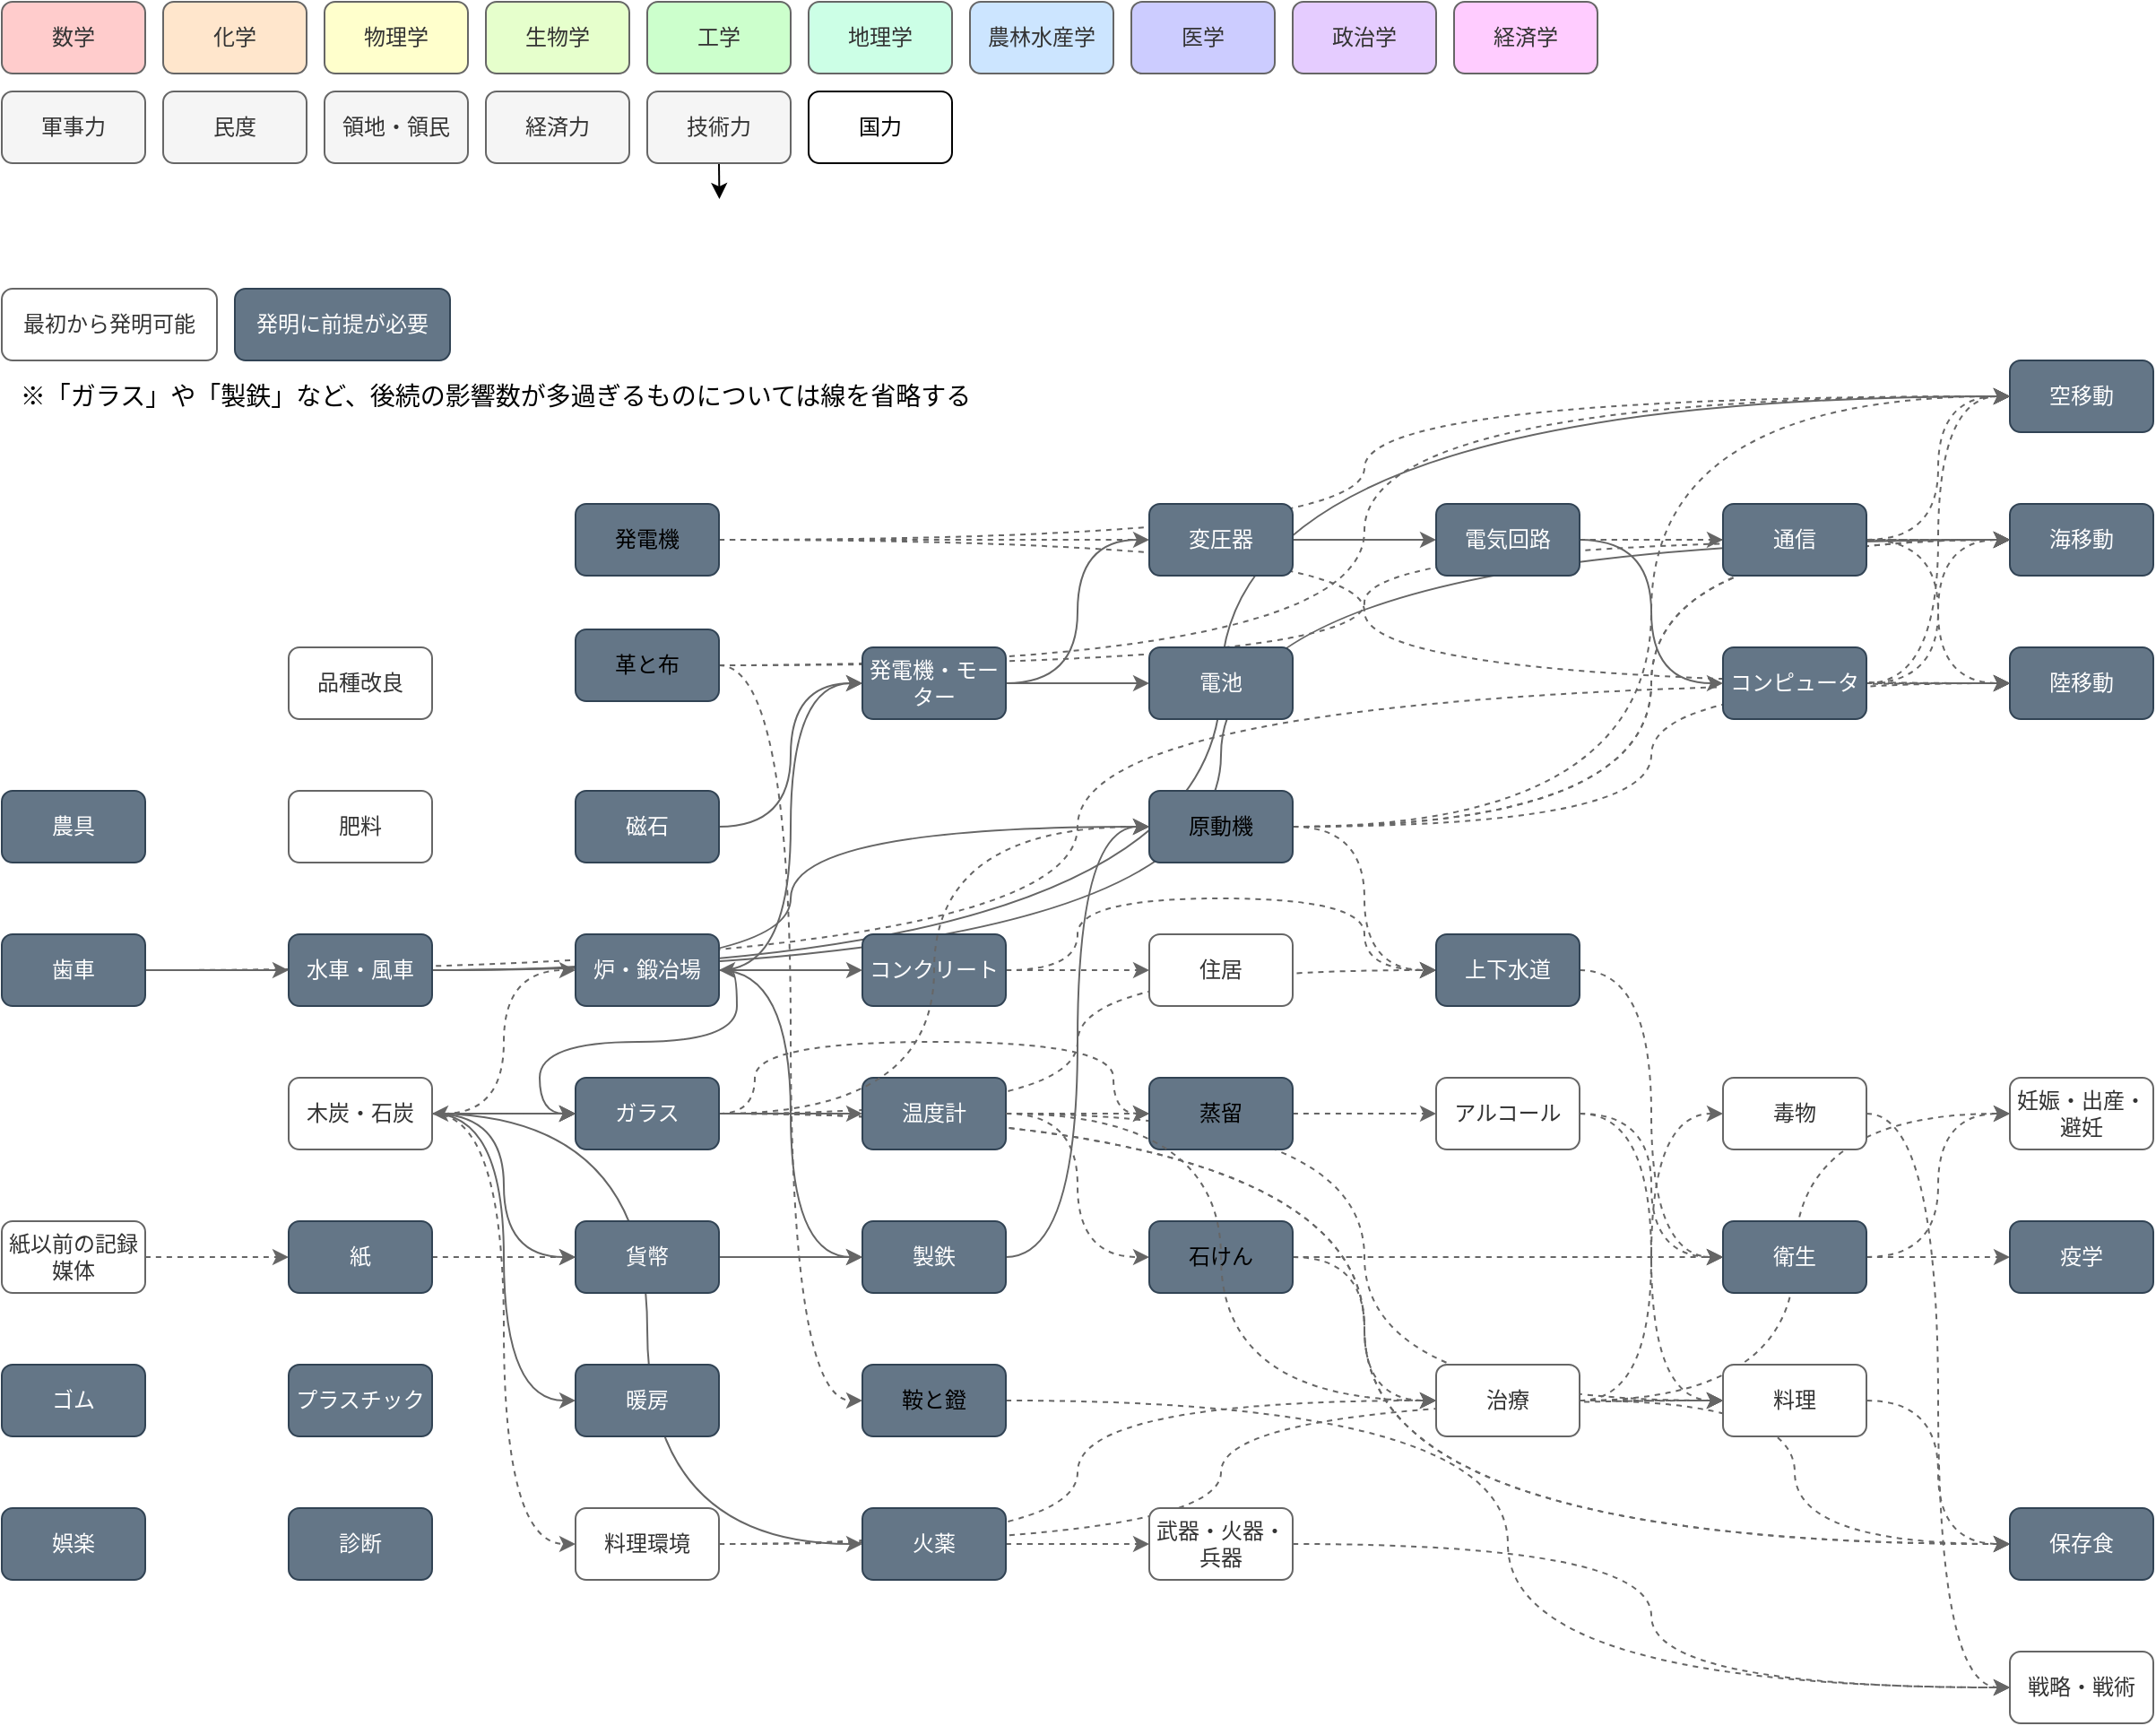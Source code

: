 <mxfile version="13.6.5">
    <diagram id="Hml3C1bSp_uLjsfV2yY4" name="発明フロー図">
        <mxGraphModel dx="1768" dy="1191" grid="1" gridSize="10" guides="1" tooltips="1" connect="1" arrows="1" fold="1" page="0" pageScale="1" pageWidth="827" pageHeight="1169" background="#ffffff" math="0" shadow="0">
            <root>
                <mxCell id="HTTCc7BETmfh2jHcDv9F-0"/>
                <mxCell id="HTTCc7BETmfh2jHcDv9F-1" parent="HTTCc7BETmfh2jHcDv9F-0"/>
                <mxCell id="nROYmovbe9bJ1VE86xbU-2" style="edgeStyle=orthogonalEdgeStyle;curved=1;orthogonalLoop=1;jettySize=auto;html=1;entryX=0;entryY=0.5;entryDx=0;entryDy=0;dashed=1;strokeColor=#666666;" parent="HTTCc7BETmfh2jHcDv9F-1" source="orQiS28H_-HDRUKgwxow-0" target="nROYmovbe9bJ1VE86xbU-0" edge="1">
                    <mxGeometry relative="1" as="geometry"/>
                </mxCell>
                <mxCell id="15vgdKJO_0gSsuf9lGo--10" style="edgeStyle=orthogonalEdgeStyle;curved=1;orthogonalLoop=1;jettySize=auto;html=1;entryX=0;entryY=0.5;entryDx=0;entryDy=0;dashed=1;strokeColor=#666666;" parent="HTTCc7BETmfh2jHcDv9F-1" source="IHxV3SC73tPRu1RLsCbI-1" target="-kC5ediKRFF-yKJu43k6-0" edge="1">
                    <mxGeometry relative="1" as="geometry"/>
                </mxCell>
                <mxCell id="jsnWgvFJp7m_y5k1BQA0-3" style="edgeStyle=orthogonalEdgeStyle;curved=1;orthogonalLoop=1;jettySize=auto;html=1;entryX=0;entryY=0.5;entryDx=0;entryDy=0;dashed=1;strokeColor=#666666;" parent="HTTCc7BETmfh2jHcDv9F-1" source="Sn5-mBdgM8zfP3UNiHoN-0" target="Dbr0C-WJxfYOp78xR_JG-0" edge="1">
                    <mxGeometry relative="1" as="geometry"/>
                </mxCell>
                <mxCell id="XReN1oJN_4p1rs_f8T-Q-1" style="edgeStyle=orthogonalEdgeStyle;curved=1;orthogonalLoop=1;jettySize=auto;html=1;entryX=0;entryY=0.5;entryDx=0;entryDy=0;dashed=1;strokeColor=#666666;" parent="HTTCc7BETmfh2jHcDv9F-1" source="orQiS28H_-HDRUKgwxow-0" target="-kC5ediKRFF-yKJu43k6-0" edge="1">
                    <mxGeometry relative="1" as="geometry"/>
                </mxCell>
                <mxCell id="dR6pimykpSB_m4Jos8N7-8" style="edgeStyle=orthogonalEdgeStyle;curved=1;orthogonalLoop=1;jettySize=auto;html=1;entryX=0;entryY=0.5;entryDx=0;entryDy=0;dashed=1;strokeColor=#666666;" parent="HTTCc7BETmfh2jHcDv9F-1" source="dR6pimykpSB_m4Jos8N7-3" target="dR6pimykpSB_m4Jos8N7-0" edge="1">
                    <mxGeometry relative="1" as="geometry"/>
                </mxCell>
                <mxCell id="l7sgxVDM9o03ufIY0ZK5-0" style="edgeStyle=orthogonalEdgeStyle;curved=1;orthogonalLoop=1;jettySize=auto;html=1;entryX=0;entryY=0.5;entryDx=0;entryDy=0;dashed=1;strokeColor=#666666;" parent="HTTCc7BETmfh2jHcDv9F-1" source="5Iz_TNSjgTqwmQJaPwpB-0" target="bYkYj78u_uzgEQN_Zffz-0" edge="1">
                    <mxGeometry relative="1" as="geometry"/>
                </mxCell>
                <mxCell id="bYkYj78u_uzgEQN_Zffz-7" style="edgeStyle=orthogonalEdgeStyle;curved=1;orthogonalLoop=1;jettySize=auto;html=1;entryX=0;entryY=0.5;entryDx=0;entryDy=0;strokeColor=#666666;" parent="HTTCc7BETmfh2jHcDv9F-1" source="hAJBgUKt6QxF4TPebzFo-0" target="bYkYj78u_uzgEQN_Zffz-0" edge="1">
                    <mxGeometry relative="1" as="geometry"/>
                </mxCell>
                <mxCell id="bYkYj78u_uzgEQN_Zffz-6" style="edgeStyle=orthogonalEdgeStyle;curved=1;orthogonalLoop=1;jettySize=auto;html=1;entryX=0;entryY=0.5;entryDx=0;entryDy=0;strokeColor=#666666;" parent="HTTCc7BETmfh2jHcDv9F-1" source="hAJBgUKt6QxF4TPebzFo-0" target="bYkYj78u_uzgEQN_Zffz-1" edge="1">
                    <mxGeometry relative="1" as="geometry"/>
                </mxCell>
                <mxCell id="fruoxsKuYXPDBdhxqdVz-2" style="edgeStyle=orthogonalEdgeStyle;curved=1;orthogonalLoop=1;jettySize=auto;html=1;entryX=0;entryY=0.5;entryDx=0;entryDy=0;dashed=1;strokeColor=#666666;" parent="HTTCc7BETmfh2jHcDv9F-1" source="b9YuUcyHK26dxfavCTkQ-0" target="fruoxsKuYXPDBdhxqdVz-0" edge="1">
                    <mxGeometry relative="1" as="geometry"/>
                </mxCell>
                <mxCell id="llVmmh854Esks2OwhXFj-2" style="edgeStyle=orthogonalEdgeStyle;curved=1;orthogonalLoop=1;jettySize=auto;html=1;entryX=0;entryY=0.5;entryDx=0;entryDy=0;strokeColor=#666666;" parent="HTTCc7BETmfh2jHcDv9F-1" source="hAJBgUKt6QxF4TPebzFo-0" target="5Iz_TNSjgTqwmQJaPwpB-0" edge="1">
                    <mxGeometry relative="1" as="geometry"/>
                </mxCell>
                <mxCell id="xolmBpU9KjeL2AKnAgfE-1" style="edgeStyle=orthogonalEdgeStyle;orthogonalLoop=1;jettySize=auto;html=1;entryX=0;entryY=0.5;entryDx=0;entryDy=0;strokeColor=#666666;fontColor=#242424;fillColor=#f5f5f5;curved=1;" parent="HTTCc7BETmfh2jHcDv9F-1" source="RAYl8kHecePw0RQnXyey-0" target="xolmBpU9KjeL2AKnAgfE-0" edge="1">
                    <mxGeometry relative="1" as="geometry"/>
                </mxCell>
                <mxCell id="Ap4JBLBqUgPetMG2dPM3-0" style="edgeStyle=orthogonalEdgeStyle;orthogonalLoop=1;jettySize=auto;html=1;entryX=0;entryY=0.5;entryDx=0;entryDy=0;strokeColor=#666666;fontColor=#242424;dashed=1;fillColor=#f5f5f5;curved=1;" parent="HTTCc7BETmfh2jHcDv9F-1" source="Sn5-mBdgM8zfP3UNiHoN-0" target="rmJzFQS66W-gUBMwuP_R-0" edge="1">
                    <mxGeometry relative="1" as="geometry"/>
                </mxCell>
                <mxCell id="j3p5eU2ef71zMQ0-AlCQ-0" style="edgeStyle=orthogonalEdgeStyle;orthogonalLoop=1;jettySize=auto;html=1;entryX=0;entryY=0.5;entryDx=0;entryDy=0;strokeColor=#666666;fontColor=#242424;fillColor=#f5f5f5;curved=1;exitX=1;exitY=0.5;exitDx=0;exitDy=0;" parent="HTTCc7BETmfh2jHcDv9F-1" source="lw9KRS8-v7y3yGMd158O-0" target="aUE0gkNqFB7O7c7i3Uo4-0" edge="1">
                    <mxGeometry relative="1" as="geometry"/>
                </mxCell>
                <mxCell id="XJsbUPrAj7jSnz_J5Ij9-0" style="edgeStyle=orthogonalEdgeStyle;orthogonalLoop=1;jettySize=auto;html=1;entryX=0;entryY=0.5;entryDx=0;entryDy=0;dashed=1;strokeColor=#666666;fontColor=#242424;fillColor=#f5f5f5;curved=1;" parent="HTTCc7BETmfh2jHcDv9F-1" source="Sn5-mBdgM8zfP3UNiHoN-0" target="rmJzFQS66W-gUBMwuP_R-0" edge="1">
                    <mxGeometry relative="1" as="geometry"/>
                </mxCell>
                <mxCell id="VSHb0vkexKgeXN2EWjZw-0" style="edgeStyle=orthogonalEdgeStyle;orthogonalLoop=1;jettySize=auto;html=1;entryX=0;entryY=0.5;entryDx=0;entryDy=0;dashed=1;strokeColor=#666666;fontColor=#242424;fillColor=#f5f5f5;curved=1;" parent="HTTCc7BETmfh2jHcDv9F-1" source="XwRDVTlCvedR3Zm1vumC-0" target="879Xo7zjeXGpvIYnT46Y-1" edge="1">
                    <mxGeometry relative="1" as="geometry"/>
                </mxCell>
                <mxCell id="wsDSR9SNvBHnoTCr_pwT-1" style="edgeStyle=orthogonalEdgeStyle;orthogonalLoop=1;jettySize=auto;html=1;entryX=0;entryY=0.5;entryDx=0;entryDy=0;dashed=1;strokeColor=#666666;fontColor=#242424;fillColor=#f5f5f5;curved=1;" parent="HTTCc7BETmfh2jHcDv9F-1" source="XwRDVTlCvedR3Zm1vumC-0" target="wsDSR9SNvBHnoTCr_pwT-0" edge="1">
                    <mxGeometry relative="1" as="geometry"/>
                </mxCell>
                <mxCell id="-kC5ediKRFF-yKJu43k6-1" style="edgeStyle=orthogonalEdgeStyle;orthogonalLoop=1;jettySize=auto;html=1;entryX=0;entryY=0.5;entryDx=0;entryDy=0;dashed=1;strokeColor=#666666;fontColor=#242424;fillColor=#f5f5f5;curved=1;" parent="HTTCc7BETmfh2jHcDv9F-1" source="XwRDVTlCvedR3Zm1vumC-0" target="-kC5ediKRFF-yKJu43k6-0" edge="1">
                    <mxGeometry relative="1" as="geometry"/>
                </mxCell>
                <mxCell id="rmJzFQS66W-gUBMwuP_R-2" style="edgeStyle=orthogonalEdgeStyle;orthogonalLoop=1;jettySize=auto;html=1;entryX=0;entryY=0.5;entryDx=0;entryDy=0;dashed=1;strokeColor=#666666;fontColor=#242424;fillColor=#f5f5f5;curved=1;" parent="HTTCc7BETmfh2jHcDv9F-1" source="orQiS28H_-HDRUKgwxow-0" target="rmJzFQS66W-gUBMwuP_R-0" edge="1">
                    <mxGeometry relative="1" as="geometry"/>
                </mxCell>
                <mxCell id="NjEWo05EWpm-bKINFmp_-1" style="edgeStyle=orthogonalEdgeStyle;orthogonalLoop=1;jettySize=auto;html=1;entryX=0;entryY=0.5;entryDx=0;entryDy=0;dashed=1;fontColor=#242424;fillColor=#f5f5f5;curved=1;strokeColor=#666666;" parent="HTTCc7BETmfh2jHcDv9F-1" source="879Xo7zjeXGpvIYnT46Y-1" target="NjEWo05EWpm-bKINFmp_-0" edge="1">
                    <mxGeometry relative="1" as="geometry"/>
                </mxCell>
                <mxCell id="879Xo7zjeXGpvIYnT46Y-1" value="蒸留" style="whiteSpace=wrap;html=1;shadow=0;strokeColor=#314354;glass=0;rounded=1;fillColor=#647687;" parent="HTTCc7BETmfh2jHcDv9F-1" vertex="1">
                    <mxGeometry x="-40" y="40" width="80" height="40" as="geometry"/>
                </mxCell>
                <mxCell id="Sn5-mBdgM8zfP3UNiHoN-1" style="edgeStyle=orthogonalEdgeStyle;orthogonalLoop=1;jettySize=auto;html=1;entryX=0;entryY=0.5;entryDx=0;entryDy=0;strokeColor=#666666;fontColor=#242424;fillColor=#f5f5f5;curved=1;" parent="HTTCc7BETmfh2jHcDv9F-1" source="Sn5-mBdgM8zfP3UNiHoN-0" target="XwRDVTlCvedR3Zm1vumC-0" edge="1">
                    <mxGeometry relative="1" as="geometry"/>
                </mxCell>
                <mxCell id="kmi2UZ3Utrd7_uI72IXJ-0" style="edgeStyle=orthogonalEdgeStyle;orthogonalLoop=1;jettySize=auto;html=1;entryX=0;entryY=0.5;entryDx=0;entryDy=0;strokeColor=#666666;fontColor=#242424;exitX=1;exitY=0.5;exitDx=0;exitDy=0;dashed=1;fillColor=#f5f5f5;curved=1;" parent="HTTCc7BETmfh2jHcDv9F-1" source="Sn5-mBdgM8zfP3UNiHoN-0" target="879Xo7zjeXGpvIYnT46Y-1" edge="1">
                    <mxGeometry relative="1" as="geometry">
                        <Array as="points">
                            <mxPoint x="-260" y="60"/>
                            <mxPoint x="-260" y="20"/>
                            <mxPoint x="-60" y="20"/>
                            <mxPoint x="-60" y="60"/>
                        </Array>
                    </mxGeometry>
                </mxCell>
                <mxCell id="_3wUcc4vJyXXqYRv7iyH-13" value="化学" style="whiteSpace=wrap;html=1;shadow=0;strokeColor=#666666;glass=0;fontColor=#333333;fillColor=#FFE6CC;rounded=1;" parent="HTTCc7BETmfh2jHcDv9F-1" vertex="1">
                    <mxGeometry x="-590" y="-560" width="80" height="40" as="geometry"/>
                </mxCell>
                <mxCell id="_3wUcc4vJyXXqYRv7iyH-14" value="物理学" style="whiteSpace=wrap;html=1;shadow=0;strokeColor=#666666;glass=0;fontColor=#333333;fillColor=#FFFFCC;rounded=1;" parent="HTTCc7BETmfh2jHcDv9F-1" vertex="1">
                    <mxGeometry x="-500" y="-560" width="80" height="40" as="geometry"/>
                </mxCell>
                <mxCell id="_3wUcc4vJyXXqYRv7iyH-15" value="生物学" style="whiteSpace=wrap;html=1;shadow=0;strokeColor=#666666;glass=0;fontColor=#333333;fillColor=#E6FFCC;rounded=1;" parent="HTTCc7BETmfh2jHcDv9F-1" vertex="1">
                    <mxGeometry x="-410" y="-560" width="80" height="40" as="geometry"/>
                </mxCell>
                <mxCell id="_3wUcc4vJyXXqYRv7iyH-16" value="工学" style="whiteSpace=wrap;html=1;shadow=0;strokeColor=#666666;glass=0;fontColor=#333333;fillColor=#CCFFCC;rounded=1;" parent="HTTCc7BETmfh2jHcDv9F-1" vertex="1">
                    <mxGeometry x="-320" y="-560" width="80" height="40" as="geometry"/>
                </mxCell>
                <mxCell id="_3wUcc4vJyXXqYRv7iyH-17" value="数学" style="whiteSpace=wrap;html=1;shadow=0;strokeColor=#666666;glass=0;fontColor=#333333;fillColor=#FFCCCC;rounded=1;" parent="HTTCc7BETmfh2jHcDv9F-1" vertex="1">
                    <mxGeometry x="-680" y="-560" width="80" height="40" as="geometry"/>
                </mxCell>
                <mxCell id="_3wUcc4vJyXXqYRv7iyH-18" value="地理学" style="whiteSpace=wrap;html=1;shadow=0;strokeColor=#666666;glass=0;fontColor=#333333;fillColor=#CCFFE6;rounded=1;" parent="HTTCc7BETmfh2jHcDv9F-1" vertex="1">
                    <mxGeometry x="-230" y="-560" width="80" height="40" as="geometry"/>
                </mxCell>
                <mxCell id="_3wUcc4vJyXXqYRv7iyH-19" value="軍事力" style="whiteSpace=wrap;html=1;shadow=0;strokeColor=#666666;glass=0;fontColor=#333333;fillColor=#f5f5f5;rounded=1;" parent="HTTCc7BETmfh2jHcDv9F-1" vertex="1">
                    <mxGeometry x="-680" y="-510" width="80" height="40" as="geometry"/>
                </mxCell>
                <mxCell id="_3wUcc4vJyXXqYRv7iyH-20" value="政治学" style="whiteSpace=wrap;html=1;shadow=0;strokeColor=#666666;glass=0;fontColor=#333333;fillColor=#E5CCFF;rounded=1;" parent="HTTCc7BETmfh2jHcDv9F-1" vertex="1">
                    <mxGeometry x="40" y="-560" width="80" height="40" as="geometry"/>
                </mxCell>
                <mxCell id="_3wUcc4vJyXXqYRv7iyH-21" value="経済学" style="whiteSpace=wrap;html=1;shadow=0;strokeColor=#666666;glass=0;fontColor=#333333;fillColor=#FFCCFF;rounded=1;" parent="HTTCc7BETmfh2jHcDv9F-1" vertex="1">
                    <mxGeometry x="130" y="-560" width="80" height="40" as="geometry"/>
                </mxCell>
                <mxCell id="_3wUcc4vJyXXqYRv7iyH-22" value="民度" style="whiteSpace=wrap;html=1;shadow=0;strokeColor=#666666;glass=0;fontColor=#333333;fillColor=#f5f5f5;rounded=1;" parent="HTTCc7BETmfh2jHcDv9F-1" vertex="1">
                    <mxGeometry x="-590" y="-510" width="80" height="40" as="geometry"/>
                </mxCell>
                <mxCell id="_3wUcc4vJyXXqYRv7iyH-23" value="農林水産学" style="whiteSpace=wrap;html=1;shadow=0;strokeColor=#666666;glass=0;fontColor=#333333;fillColor=#CCE5FF;rounded=1;" parent="HTTCc7BETmfh2jHcDv9F-1" vertex="1">
                    <mxGeometry x="-140" y="-560" width="80" height="40" as="geometry"/>
                </mxCell>
                <mxCell id="_3wUcc4vJyXXqYRv7iyH-24" value="医学" style="whiteSpace=wrap;html=1;shadow=0;strokeColor=#666666;glass=0;fontColor=#333333;fillColor=#CCCCFF;rounded=1;" parent="HTTCc7BETmfh2jHcDv9F-1" vertex="1">
                    <mxGeometry x="-50" y="-560" width="80" height="40" as="geometry"/>
                </mxCell>
                <mxCell id="15vgdKJO_0gSsuf9lGo--1" style="edgeStyle=orthogonalEdgeStyle;curved=1;orthogonalLoop=1;jettySize=auto;html=1;entryX=0;entryY=0.5;entryDx=0;entryDy=0;dashed=1;strokeColor=#666666;" parent="HTTCc7BETmfh2jHcDv9F-1" source="NjEWo05EWpm-bKINFmp_-0" target="rf0gForys7RXzxiNtbmf-0" edge="1">
                    <mxGeometry relative="1" as="geometry"/>
                </mxCell>
                <mxCell id="15vgdKJO_0gSsuf9lGo--3" style="edgeStyle=orthogonalEdgeStyle;curved=1;orthogonalLoop=1;jettySize=auto;html=1;entryX=0;entryY=0.5;entryDx=0;entryDy=0;dashed=1;strokeColor=#666666;" parent="HTTCc7BETmfh2jHcDv9F-1" source="NjEWo05EWpm-bKINFmp_-0" target="-kC5ediKRFF-yKJu43k6-0" edge="1">
                    <mxGeometry relative="1" as="geometry"/>
                </mxCell>
                <mxCell id="NjEWo05EWpm-bKINFmp_-0" value="アルコール" style="whiteSpace=wrap;html=1;shadow=0;strokeColor=#666666;glass=0;fontColor=#333333;rounded=1;fillColor=#FFFFFF;" parent="HTTCc7BETmfh2jHcDv9F-1" vertex="1">
                    <mxGeometry x="120" y="40" width="80" height="40" as="geometry"/>
                </mxCell>
                <mxCell id="rf0gForys7RXzxiNtbmf-1" style="edgeStyle=orthogonalEdgeStyle;orthogonalLoop=1;jettySize=auto;html=1;entryX=0;entryY=0.5;entryDx=0;entryDy=0;dashed=1;strokeColor=#666666;fontColor=#242424;fillColor=#f5f5f5;curved=1;" parent="HTTCc7BETmfh2jHcDv9F-1" source="wsDSR9SNvBHnoTCr_pwT-0" target="rf0gForys7RXzxiNtbmf-0" edge="1">
                    <mxGeometry relative="1" as="geometry"/>
                </mxCell>
                <mxCell id="15vgdKJO_0gSsuf9lGo--0" style="edgeStyle=orthogonalEdgeStyle;curved=1;orthogonalLoop=1;jettySize=auto;html=1;entryX=0;entryY=0.5;entryDx=0;entryDy=0;dashed=1;strokeColor=#666666;" parent="HTTCc7BETmfh2jHcDv9F-1" source="wsDSR9SNvBHnoTCr_pwT-0" target="orQiS28H_-HDRUKgwxow-0" edge="1">
                    <mxGeometry relative="1" as="geometry"/>
                </mxCell>
                <mxCell id="wsDSR9SNvBHnoTCr_pwT-0" value="石けん" style="whiteSpace=wrap;html=1;shadow=0;strokeColor=#314354;glass=0;rounded=1;fillColor=#647687;" parent="HTTCc7BETmfh2jHcDv9F-1" vertex="1">
                    <mxGeometry x="-40" y="120" width="80" height="40" as="geometry"/>
                </mxCell>
                <mxCell id="15vgdKJO_0gSsuf9lGo--4" style="edgeStyle=orthogonalEdgeStyle;curved=1;orthogonalLoop=1;jettySize=auto;html=1;entryX=0;entryY=0.5;entryDx=0;entryDy=0;dashed=1;strokeColor=#666666;" parent="HTTCc7BETmfh2jHcDv9F-1" source="-kC5ediKRFF-yKJu43k6-0" target="rmJzFQS66W-gUBMwuP_R-0" edge="1">
                    <mxGeometry relative="1" as="geometry"/>
                </mxCell>
                <mxCell id="-kC5ediKRFF-yKJu43k6-0" value="料理" style="whiteSpace=wrap;html=1;shadow=0;strokeColor=#666666;glass=0;fontColor=#333333;rounded=1;fillColor=#FFFFFF;" parent="HTTCc7BETmfh2jHcDv9F-1" vertex="1">
                    <mxGeometry x="280" y="200" width="80" height="40" as="geometry"/>
                </mxCell>
                <mxCell id="rmJzFQS66W-gUBMwuP_R-0" value="保存食" style="whiteSpace=wrap;html=1;shadow=0;strokeColor=#314354;glass=0;fontColor=#ffffff;rounded=1;fillColor=#647687;" parent="HTTCc7BETmfh2jHcDv9F-1" vertex="1">
                    <mxGeometry x="440" y="280" width="80" height="40" as="geometry"/>
                </mxCell>
                <mxCell id="fNW1mB0vqgWYvVGBjmVC-1" style="edgeStyle=orthogonalEdgeStyle;curved=1;orthogonalLoop=1;jettySize=auto;html=1;entryX=0;entryY=0.5;entryDx=0;entryDy=0;dashed=1;strokeColor=#666666;" parent="HTTCc7BETmfh2jHcDv9F-1" source="rf0gForys7RXzxiNtbmf-0" target="fNW1mB0vqgWYvVGBjmVC-0" edge="1">
                    <mxGeometry relative="1" as="geometry"/>
                </mxCell>
                <mxCell id="nROYmovbe9bJ1VE86xbU-1" style="edgeStyle=orthogonalEdgeStyle;curved=1;orthogonalLoop=1;jettySize=auto;html=1;entryX=0;entryY=0.5;entryDx=0;entryDy=0;dashed=1;strokeColor=#666666;" parent="HTTCc7BETmfh2jHcDv9F-1" source="rf0gForys7RXzxiNtbmf-0" target="nROYmovbe9bJ1VE86xbU-0" edge="1">
                    <mxGeometry relative="1" as="geometry"/>
                </mxCell>
                <mxCell id="rf0gForys7RXzxiNtbmf-0" value="衛生" style="whiteSpace=wrap;html=1;shadow=0;strokeColor=#314354;glass=0;fontColor=#ffffff;rounded=1;fillColor=#647687;" parent="HTTCc7BETmfh2jHcDv9F-1" vertex="1">
                    <mxGeometry x="280" y="120" width="80" height="40" as="geometry"/>
                </mxCell>
                <mxCell id="I6vt4FmRrN_WWvv1z9_a-1" style="edgeStyle=orthogonalEdgeStyle;orthogonalLoop=1;jettySize=auto;html=1;entryX=0;entryY=0.5;entryDx=0;entryDy=0;dashed=1;strokeColor=#666666;fontColor=#242424;fillColor=#f5f5f5;curved=1;" parent="HTTCc7BETmfh2jHcDv9F-1" source="aUE0gkNqFB7O7c7i3Uo4-0" target="I6vt4FmRrN_WWvv1z9_a-0" edge="1">
                    <mxGeometry relative="1" as="geometry"/>
                </mxCell>
                <mxCell id="egx3MsV3ABIWp8DCgl1h-0" value="肥料" style="whiteSpace=wrap;html=1;shadow=0;strokeColor=#666666;glass=0;fontColor=#333333;gradientDirection=east;rounded=1;fillColor=#FFFFFF;" parent="HTTCc7BETmfh2jHcDv9F-1" vertex="1">
                    <mxGeometry x="-520" y="-120" width="80" height="40" as="geometry"/>
                </mxCell>
                <mxCell id="dR6pimykpSB_m4Jos8N7-2" style="edgeStyle=orthogonalEdgeStyle;curved=1;orthogonalLoop=1;jettySize=auto;html=1;entryX=0;entryY=0.5;entryDx=0;entryDy=0;dashed=1;strokeColor=#666666;" parent="HTTCc7BETmfh2jHcDv9F-1" source="I6vt4FmRrN_WWvv1z9_a-0" target="dR6pimykpSB_m4Jos8N7-0" edge="1">
                    <mxGeometry relative="1" as="geometry"/>
                </mxCell>
                <mxCell id="I6vt4FmRrN_WWvv1z9_a-0" value="武器・火器・兵器" style="whiteSpace=wrap;html=1;shadow=0;strokeColor=#666666;glass=0;fontColor=#333333;gradientDirection=east;rounded=1;fillColor=#FFFFFF;" parent="HTTCc7BETmfh2jHcDv9F-1" vertex="1">
                    <mxGeometry x="-40" y="280" width="80" height="40" as="geometry"/>
                </mxCell>
                <mxCell id="gBRz2u1BvC-VdU7EH6nq-0" style="edgeStyle=orthogonalEdgeStyle;orthogonalLoop=1;jettySize=auto;html=1;entryX=0;entryY=0.5;entryDx=0;entryDy=0;strokeColor=#666666;fontColor=#242424;fillColor=#f5f5f5;curved=1;" parent="HTTCc7BETmfh2jHcDv9F-1" source="lw9KRS8-v7y3yGMd158O-0" target="Sn5-mBdgM8zfP3UNiHoN-0" edge="1">
                    <mxGeometry relative="1" as="geometry"/>
                </mxCell>
                <mxCell id="lhSFcBFZjF5iDJUtTFF3-0" style="edgeStyle=orthogonalEdgeStyle;orthogonalLoop=1;jettySize=auto;html=1;entryX=0;entryY=0.5;entryDx=0;entryDy=0;strokeColor=#666666;fontColor=#242424;dashed=1;fillColor=#f5f5f5;curved=1;startArrow=classic;startFill=1;" parent="HTTCc7BETmfh2jHcDv9F-1" source="lw9KRS8-v7y3yGMd158O-0" target="XOB_Azzf9ECYlFCiNjfn-0" edge="1">
                    <mxGeometry relative="1" as="geometry"/>
                </mxCell>
                <mxCell id="JC4YpbuUYEj5rmakHz76-1" style="edgeStyle=orthogonalEdgeStyle;orthogonalLoop=1;jettySize=auto;html=1;entryX=0;entryY=0.5;entryDx=0;entryDy=0;curved=1;strokeColor=#666666;" parent="HTTCc7BETmfh2jHcDv9F-1" source="lw9KRS8-v7y3yGMd158O-0" target="JC4YpbuUYEj5rmakHz76-0" edge="1">
                    <mxGeometry relative="1" as="geometry"/>
                </mxCell>
                <mxCell id="IHxV3SC73tPRu1RLsCbI-2" style="edgeStyle=orthogonalEdgeStyle;curved=1;orthogonalLoop=1;jettySize=auto;html=1;entryX=0;entryY=0.5;entryDx=0;entryDy=0;strokeColor=#666666;dashed=1;" parent="HTTCc7BETmfh2jHcDv9F-1" source="lw9KRS8-v7y3yGMd158O-0" target="IHxV3SC73tPRu1RLsCbI-1" edge="1">
                    <mxGeometry relative="1" as="geometry"/>
                </mxCell>
                <mxCell id="lw9KRS8-v7y3yGMd158O-0" value="木炭・石炭" style="whiteSpace=wrap;html=1;shadow=0;strokeColor=#666666;glass=0;fontColor=#333333;gradientDirection=east;rounded=1;fillColor=#FFFFFF;" parent="HTTCc7BETmfh2jHcDv9F-1" vertex="1">
                    <mxGeometry x="-520" y="40" width="80" height="40" as="geometry"/>
                </mxCell>
                <mxCell id="llVmmh854Esks2OwhXFj-1" style="edgeStyle=orthogonalEdgeStyle;orthogonalLoop=1;jettySize=auto;html=1;entryX=0;entryY=0.5;entryDx=0;entryDy=0;curved=1;strokeColor=#666666;" parent="HTTCc7BETmfh2jHcDv9F-1" source="xolmBpU9KjeL2AKnAgfE-0" target="5Iz_TNSjgTqwmQJaPwpB-0" edge="1">
                    <mxGeometry relative="1" as="geometry"/>
                </mxCell>
                <mxCell id="xolmBpU9KjeL2AKnAgfE-0" value="製鉄" style="whiteSpace=wrap;html=1;shadow=0;strokeColor=#314354;glass=0;fontColor=#ffffff;gradientDirection=east;rounded=1;fillColor=#647687;" parent="HTTCc7BETmfh2jHcDv9F-1" vertex="1">
                    <mxGeometry x="-200" y="120" width="80" height="40" as="geometry"/>
                </mxCell>
                <mxCell id="I9lxqiOMOkmnAsTsOOeb-2" style="edgeStyle=orthogonalEdgeStyle;orthogonalLoop=1;jettySize=auto;html=1;entryX=0;entryY=0.5;entryDx=0;entryDy=0;strokeColor=#666666;fontColor=#242424;dashed=1;fillColor=#f5f5f5;curved=1;" parent="HTTCc7BETmfh2jHcDv9F-1" source="I9lxqiOMOkmnAsTsOOeb-0" target="I9lxqiOMOkmnAsTsOOeb-1" edge="1">
                    <mxGeometry relative="1" as="geometry"/>
                </mxCell>
                <mxCell id="I9lxqiOMOkmnAsTsOOeb-0" value="紙以前の記録媒体" style="whiteSpace=wrap;html=1;shadow=0;strokeColor=#666666;glass=0;fontColor=#333333;gradientDirection=east;rounded=1;fillColor=#FFFFFF;" parent="HTTCc7BETmfh2jHcDv9F-1" vertex="1">
                    <mxGeometry x="-680" y="120" width="80" height="40" as="geometry"/>
                </mxCell>
                <mxCell id="11" style="edgeStyle=orthogonalEdgeStyle;orthogonalLoop=1;jettySize=auto;html=1;entryX=0;entryY=0.5;entryDx=0;entryDy=0;dashed=1;curved=1;strokeColor=#666666;" edge="1" parent="HTTCc7BETmfh2jHcDv9F-1" source="I9lxqiOMOkmnAsTsOOeb-1" target="RAYl8kHecePw0RQnXyey-0">
                    <mxGeometry relative="1" as="geometry"/>
                </mxCell>
                <mxCell id="I9lxqiOMOkmnAsTsOOeb-1" value="紙" style="whiteSpace=wrap;html=1;shadow=0;strokeColor=#314354;glass=0;gradientDirection=east;rounded=1;fillColor=#647687;fontColor=#FFFFFF;" parent="HTTCc7BETmfh2jHcDv9F-1" vertex="1">
                    <mxGeometry x="-520" y="120" width="80" height="40" as="geometry"/>
                </mxCell>
                <mxCell id="XwRDVTlCvedR3Zm1vumC-0" value="温度計" style="whiteSpace=wrap;html=1;shadow=0;strokeColor=#314354;glass=0;fontColor=#ffffff;rounded=1;fillColor=#647687;" parent="HTTCc7BETmfh2jHcDv9F-1" vertex="1">
                    <mxGeometry x="-200" y="40" width="80" height="40" as="geometry"/>
                </mxCell>
                <mxCell id="6jde4qi--G-SuA9uiQnA-0" value="プラスチック" style="whiteSpace=wrap;html=1;shadow=0;strokeColor=#314354;glass=0;gradientDirection=east;rounded=1;fillColor=#647687;fontColor=#FFFFFF;" parent="HTTCc7BETmfh2jHcDv9F-1" vertex="1">
                    <mxGeometry x="-520" y="200" width="80" height="40" as="geometry"/>
                </mxCell>
                <mxCell id="3ZYC5zpfR9Kvv13T7q-n-3" style="edgeStyle=orthogonalEdgeStyle;orthogonalLoop=1;jettySize=auto;html=1;strokeColor=#666666;fontColor=#242424;dashed=1;fillColor=#f5f5f5;curved=1;" parent="HTTCc7BETmfh2jHcDv9F-1" source="6jde4qi--G-SuA9uiQnA-1" target="3ZYC5zpfR9Kvv13T7q-n-2" edge="1">
                    <mxGeometry relative="1" as="geometry"/>
                </mxCell>
                <mxCell id="jsnWgvFJp7m_y5k1BQA0-2" style="edgeStyle=orthogonalEdgeStyle;curved=1;orthogonalLoop=1;jettySize=auto;html=1;entryX=0;entryY=0.5;entryDx=0;entryDy=0;dashed=1;strokeColor=#666666;exitX=1;exitY=0.5;exitDx=0;exitDy=0;" parent="HTTCc7BETmfh2jHcDv9F-1" source="6jde4qi--G-SuA9uiQnA-1" target="Dbr0C-WJxfYOp78xR_JG-0" edge="1">
                    <mxGeometry relative="1" as="geometry">
                        <Array as="points">
                            <mxPoint x="-80" y="-20"/>
                            <mxPoint x="-80" y="-60"/>
                            <mxPoint x="80" y="-60"/>
                            <mxPoint x="80" y="-20"/>
                        </Array>
                    </mxGeometry>
                </mxCell>
                <mxCell id="6jde4qi--G-SuA9uiQnA-1" value="コンクリート" style="whiteSpace=wrap;html=1;shadow=0;strokeColor=#314354;glass=0;fontColor=#ffffff;gradientDirection=east;rounded=1;fillColor=#647687;" parent="HTTCc7BETmfh2jHcDv9F-1" vertex="1">
                    <mxGeometry x="-200" y="-40" width="80" height="40" as="geometry"/>
                </mxCell>
                <mxCell id="XOB_Azzf9ECYlFCiNjfn-1" style="edgeStyle=orthogonalEdgeStyle;orthogonalLoop=1;jettySize=auto;html=1;entryX=0;entryY=0.5;entryDx=0;entryDy=0;strokeColor=#666666;fontColor=#242424;fillColor=#f5f5f5;curved=1;" parent="HTTCc7BETmfh2jHcDv9F-1" source="XOB_Azzf9ECYlFCiNjfn-0" target="6jde4qi--G-SuA9uiQnA-1" edge="1">
                    <mxGeometry relative="1" as="geometry"/>
                </mxCell>
                <mxCell id="bUB5znuZweUOaqQhbGdk-0" style="edgeStyle=orthogonalEdgeStyle;orthogonalLoop=1;jettySize=auto;html=1;entryX=0;entryY=0.5;entryDx=0;entryDy=0;strokeColor=#666666;fontColor=#242424;fillColor=#f5f5f5;curved=1;" parent="HTTCc7BETmfh2jHcDv9F-1" source="XOB_Azzf9ECYlFCiNjfn-0" target="xolmBpU9KjeL2AKnAgfE-0" edge="1">
                    <mxGeometry relative="1" as="geometry"/>
                </mxCell>
                <mxCell id="I0iv-IHDvsy2OHSowOFH-0" style="edgeStyle=orthogonalEdgeStyle;curved=1;orthogonalLoop=1;jettySize=auto;html=1;entryX=0;entryY=0.5;entryDx=0;entryDy=0;strokeColor=#666666;" parent="HTTCc7BETmfh2jHcDv9F-1" source="XOB_Azzf9ECYlFCiNjfn-0" target="zk6BvxhDfVWAGiS1f2kL-1" edge="1">
                    <mxGeometry relative="1" as="geometry"/>
                </mxCell>
                <mxCell id="6" style="edgeStyle=orthogonalEdgeStyle;orthogonalLoop=1;jettySize=auto;html=1;entryX=0;entryY=0.5;entryDx=0;entryDy=0;startArrow=classic;startFill=1;fontSize=14;fontColor=#000000;curved=1;strokeColor=#666666;" parent="HTTCc7BETmfh2jHcDv9F-1" source="XOB_Azzf9ECYlFCiNjfn-0" target="Sn5-mBdgM8zfP3UNiHoN-0" edge="1">
                    <mxGeometry relative="1" as="geometry">
                        <Array as="points">
                            <mxPoint x="-270" y="-20"/>
                            <mxPoint x="-270" y="20"/>
                            <mxPoint x="-380" y="20"/>
                            <mxPoint x="-380" y="60"/>
                        </Array>
                    </mxGeometry>
                </mxCell>
                <mxCell id="XOB_Azzf9ECYlFCiNjfn-0" value="&lt;span&gt;炉・鍛冶場&lt;/span&gt;" style="whiteSpace=wrap;html=1;shadow=0;strokeColor=#314354;glass=0;gradientDirection=east;rounded=1;fillColor=#647687;fontColor=#FFFFFF;" parent="HTTCc7BETmfh2jHcDv9F-1" vertex="1">
                    <mxGeometry x="-360" y="-40" width="80" height="40" as="geometry"/>
                </mxCell>
                <mxCell id="3ZYC5zpfR9Kvv13T7q-n-2" value="住居" style="whiteSpace=wrap;html=1;shadow=0;strokeColor=#666666;glass=0;fontColor=#333333;gradientDirection=east;rounded=1;fillColor=#FFFFFF;" parent="HTTCc7BETmfh2jHcDv9F-1" vertex="1">
                    <mxGeometry x="-40" y="-40" width="80" height="40" as="geometry"/>
                </mxCell>
                <mxCell id="hAJBgUKt6QxF4TPebzFo-0" value="水車・風車" style="whiteSpace=wrap;html=1;shadow=0;strokeColor=#314354;glass=0;fontColor=#ffffff;gradientDirection=east;rounded=1;fillColor=#647687;" parent="HTTCc7BETmfh2jHcDv9F-1" vertex="1">
                    <mxGeometry x="-520" y="-40" width="80" height="40" as="geometry"/>
                </mxCell>
                <mxCell id="b9YuUcyHK26dxfavCTkQ-2" style="edgeStyle=orthogonalEdgeStyle;orthogonalLoop=1;jettySize=auto;html=1;strokeColor=#666666;fontColor=#242424;fillColor=#f5f5f5;curved=1;entryX=0;entryY=0.5;entryDx=0;entryDy=0;" parent="HTTCc7BETmfh2jHcDv9F-1" source="b9YuUcyHK26dxfavCTkQ-0" target="hAJBgUKt6QxF4TPebzFo-0" edge="1">
                    <mxGeometry relative="1" as="geometry">
                        <mxPoint x="-520" y="-20" as="targetPoint"/>
                    </mxGeometry>
                </mxCell>
                <mxCell id="b9YuUcyHK26dxfavCTkQ-0" value="歯車" style="whiteSpace=wrap;html=1;shadow=0;strokeColor=#314354;glass=0;gradientDirection=east;rounded=1;fillColor=#647687;fontColor=#FFFFFF;" parent="HTTCc7BETmfh2jHcDv9F-1" vertex="1">
                    <mxGeometry x="-680" y="-40" width="80" height="40" as="geometry"/>
                </mxCell>
                <mxCell id="GXMsyrIZlcMDs5D8xa4e-0" value="&lt;span style=&quot;&quot;&gt;農具&lt;/span&gt;" style="whiteSpace=wrap;html=1;shadow=0;strokeColor=#314354;glass=0;gradientDirection=east;rounded=1;fillColor=#647687;fontColor=#FFFFFF;" parent="HTTCc7BETmfh2jHcDv9F-1" vertex="1">
                    <mxGeometry x="-680" y="-120" width="80" height="40" as="geometry"/>
                </mxCell>
                <mxCell id="jsnWgvFJp7m_y5k1BQA0-5" style="edgeStyle=orthogonalEdgeStyle;curved=1;orthogonalLoop=1;jettySize=auto;html=1;entryX=0;entryY=0.5;entryDx=0;entryDy=0;dashed=1;strokeColor=#666666;" parent="HTTCc7BETmfh2jHcDv9F-1" source="Dbr0C-WJxfYOp78xR_JG-0" target="rf0gForys7RXzxiNtbmf-0" edge="1">
                    <mxGeometry relative="1" as="geometry"/>
                </mxCell>
                <mxCell id="nZ_iVtfcXBy_AjzPYWAE-1" style="edgeStyle=orthogonalEdgeStyle;curved=1;orthogonalLoop=1;jettySize=auto;html=1;entryX=0;entryY=0.5;entryDx=0;entryDy=0;dashed=1;strokeColor=#666666;" parent="HTTCc7BETmfh2jHcDv9F-1" source="hJgsLD7vB5YC5HTqWuy2-2" target="fruoxsKuYXPDBdhxqdVz-0" edge="1">
                    <mxGeometry relative="1" as="geometry"/>
                </mxCell>
                <mxCell id="bYkYj78u_uzgEQN_Zffz-4" style="edgeStyle=orthogonalEdgeStyle;curved=1;orthogonalLoop=1;jettySize=auto;html=1;entryX=0;entryY=0.5;entryDx=0;entryDy=0;dashed=1;strokeColor=#666666;" parent="HTTCc7BETmfh2jHcDv9F-1" source="hJgsLD7vB5YC5HTqWuy2-2" target="bYkYj78u_uzgEQN_Zffz-0" edge="1">
                    <mxGeometry relative="1" as="geometry"/>
                </mxCell>
                <mxCell id="bYkYj78u_uzgEQN_Zffz-5" style="edgeStyle=orthogonalEdgeStyle;curved=1;orthogonalLoop=1;jettySize=auto;html=1;entryX=0;entryY=0.5;entryDx=0;entryDy=0;dashed=1;strokeColor=#666666;" parent="HTTCc7BETmfh2jHcDv9F-1" source="hJgsLD7vB5YC5HTqWuy2-2" target="bYkYj78u_uzgEQN_Zffz-1" edge="1">
                    <mxGeometry relative="1" as="geometry"/>
                </mxCell>
                <mxCell id="hJgsLD7vB5YC5HTqWuy2-2" value="&lt;span style=&quot;&quot;&gt;発電機&lt;/span&gt;" style="whiteSpace=wrap;html=1;shadow=0;strokeColor=#314354;glass=0;gradientDirection=east;rounded=1;fillColor=#647687;" parent="HTTCc7BETmfh2jHcDv9F-1" vertex="1">
                    <mxGeometry x="-360" y="-280" width="80" height="40" as="geometry"/>
                </mxCell>
                <mxCell id="bYkYj78u_uzgEQN_Zffz-10" style="edgeStyle=orthogonalEdgeStyle;curved=1;orthogonalLoop=1;jettySize=auto;html=1;entryX=0;entryY=0.5;entryDx=0;entryDy=0;dashed=1;strokeColor=#666666;" parent="HTTCc7BETmfh2jHcDv9F-1" source="hJgsLD7vB5YC5HTqWuy2-5" target="bYkYj78u_uzgEQN_Zffz-1" edge="1">
                    <mxGeometry relative="1" as="geometry"/>
                </mxCell>
                <mxCell id="l7sgxVDM9o03ufIY0ZK5-1" style="edgeStyle=orthogonalEdgeStyle;curved=1;orthogonalLoop=1;jettySize=auto;html=1;entryX=0;entryY=0.5;entryDx=0;entryDy=0;dashed=1;strokeColor=#666666;" parent="HTTCc7BETmfh2jHcDv9F-1" source="hJgsLD7vB5YC5HTqWuy2-5" target="bYkYj78u_uzgEQN_Zffz-0" edge="1">
                    <mxGeometry relative="1" as="geometry"/>
                </mxCell>
                <mxCell id="dR6pimykpSB_m4Jos8N7-7" style="edgeStyle=orthogonalEdgeStyle;curved=1;orthogonalLoop=1;jettySize=auto;html=1;entryX=0;entryY=0.5;entryDx=0;entryDy=0;dashed=1;strokeColor=#666666;" parent="HTTCc7BETmfh2jHcDv9F-1" source="hJgsLD7vB5YC5HTqWuy2-5" target="dR6pimykpSB_m4Jos8N7-3" edge="1">
                    <mxGeometry relative="1" as="geometry"/>
                </mxCell>
                <mxCell id="hJgsLD7vB5YC5HTqWuy2-5" value="&lt;span style=&quot;&quot;&gt;革と布&lt;/span&gt;" style="whiteSpace=wrap;html=1;shadow=0;strokeColor=#314354;glass=0;gradientDirection=east;rounded=1;fillColor=#647687;" parent="HTTCc7BETmfh2jHcDv9F-1" vertex="1">
                    <mxGeometry x="-360" y="-210" width="80" height="40" as="geometry"/>
                </mxCell>
                <mxCell id="fruoxsKuYXPDBdhxqdVz-1" style="edgeStyle=orthogonalEdgeStyle;curved=1;orthogonalLoop=1;jettySize=auto;html=1;entryX=0;entryY=0.5;entryDx=0;entryDy=0;dashed=1;strokeColor=#666666;" parent="HTTCc7BETmfh2jHcDv9F-1" source="5Iz_TNSjgTqwmQJaPwpB-0" target="fruoxsKuYXPDBdhxqdVz-0" edge="1">
                    <mxGeometry relative="1" as="geometry"/>
                </mxCell>
                <mxCell id="bYkYj78u_uzgEQN_Zffz-2" style="edgeStyle=orthogonalEdgeStyle;curved=1;orthogonalLoop=1;jettySize=auto;html=1;entryX=0;entryY=0.5;entryDx=0;entryDy=0;dashed=1;strokeColor=#666666;" parent="HTTCc7BETmfh2jHcDv9F-1" source="5Iz_TNSjgTqwmQJaPwpB-0" target="bYkYj78u_uzgEQN_Zffz-0" edge="1">
                    <mxGeometry relative="1" as="geometry"/>
                </mxCell>
                <mxCell id="bYkYj78u_uzgEQN_Zffz-3" style="edgeStyle=orthogonalEdgeStyle;curved=1;orthogonalLoop=1;jettySize=auto;html=1;entryX=0;entryY=0.5;entryDx=0;entryDy=0;dashed=1;strokeColor=#666666;" parent="HTTCc7BETmfh2jHcDv9F-1" source="5Iz_TNSjgTqwmQJaPwpB-0" target="bYkYj78u_uzgEQN_Zffz-1" edge="1">
                    <mxGeometry relative="1" as="geometry"/>
                </mxCell>
                <UserObject label="&lt;span style=&quot;&quot;&gt;陸移動&lt;/span&gt;" id="fruoxsKuYXPDBdhxqdVz-0">
                    <mxCell style="whiteSpace=wrap;html=1;shadow=0;strokeColor=#314354;glass=0;gradientDirection=east;rounded=1;fillColor=#647687;fontColor=#FFFFFF;" parent="HTTCc7BETmfh2jHcDv9F-1" vertex="1">
                        <mxGeometry x="440" y="-200" width="80" height="40" as="geometry"/>
                    </mxCell>
                </UserObject>
                <UserObject label="&lt;span style=&quot;&quot;&gt;海移動&lt;/span&gt;" id="bYkYj78u_uzgEQN_Zffz-0">
                    <mxCell style="whiteSpace=wrap;html=1;shadow=0;strokeColor=#314354;glass=0;gradientDirection=east;rounded=1;fillColor=#647687;fontColor=#FFFFFF;" parent="HTTCc7BETmfh2jHcDv9F-1" vertex="1">
                        <mxGeometry x="440" y="-280" width="80" height="40" as="geometry"/>
                    </mxCell>
                </UserObject>
                <UserObject label="&lt;span style=&quot;&quot;&gt;空移動&lt;/span&gt;" id="bYkYj78u_uzgEQN_Zffz-1">
                    <mxCell style="whiteSpace=wrap;html=1;shadow=0;strokeColor=#314354;glass=0;gradientDirection=east;rounded=1;fillColor=#647687;fontColor=#FFFFFF;" parent="HTTCc7BETmfh2jHcDv9F-1" vertex="1">
                        <mxGeometry x="440" y="-360" width="80" height="40" as="geometry"/>
                    </mxCell>
                </UserObject>
                <mxCell id="zk6BvxhDfVWAGiS1f2kL-2" style="edgeStyle=orthogonalEdgeStyle;curved=1;orthogonalLoop=1;jettySize=auto;html=1;entryX=0;entryY=0.5;entryDx=0;entryDy=0;strokeColor=#666666;" parent="HTTCc7BETmfh2jHcDv9F-1" source="zk6BvxhDfVWAGiS1f2kL-0" target="zk6BvxhDfVWAGiS1f2kL-1" edge="1">
                    <mxGeometry relative="1" as="geometry"/>
                </mxCell>
                <mxCell id="zk6BvxhDfVWAGiS1f2kL-0" value="&lt;span style=&quot;&quot;&gt;磁石&lt;/span&gt;" style="whiteSpace=wrap;html=1;shadow=0;strokeColor=#314354;glass=0;gradientDirection=east;rounded=1;fillColor=#647687;fontColor=#FFFFFF;" parent="HTTCc7BETmfh2jHcDv9F-1" vertex="1">
                    <mxGeometry x="-360" y="-120" width="80" height="40" as="geometry"/>
                </mxCell>
                <mxCell id="zk6BvxhDfVWAGiS1f2kL-8" style="edgeStyle=orthogonalEdgeStyle;curved=1;orthogonalLoop=1;jettySize=auto;html=1;entryX=0;entryY=0.5;entryDx=0;entryDy=0;strokeColor=#666666;" parent="HTTCc7BETmfh2jHcDv9F-1" source="zk6BvxhDfVWAGiS1f2kL-1" target="zk6BvxhDfVWAGiS1f2kL-5" edge="1">
                    <mxGeometry relative="1" as="geometry"/>
                </mxCell>
                <mxCell id="zk6BvxhDfVWAGiS1f2kL-9" style="edgeStyle=orthogonalEdgeStyle;curved=1;orthogonalLoop=1;jettySize=auto;html=1;entryX=0;entryY=0.5;entryDx=0;entryDy=0;strokeColor=#666666;" parent="HTTCc7BETmfh2jHcDv9F-1" source="zk6BvxhDfVWAGiS1f2kL-1" target="zk6BvxhDfVWAGiS1f2kL-6" edge="1">
                    <mxGeometry relative="1" as="geometry"/>
                </mxCell>
                <mxCell id="zk6BvxhDfVWAGiS1f2kL-1" value="&lt;span style=&quot;&quot;&gt;発電機・モーター&lt;br&gt;&lt;/span&gt;" style="whiteSpace=wrap;html=1;shadow=0;strokeColor=#314354;glass=0;gradientDirection=east;rounded=1;fillColor=#647687;fontColor=#FFFFFF;" parent="HTTCc7BETmfh2jHcDv9F-1" vertex="1">
                    <mxGeometry x="-200" y="-200" width="80" height="40" as="geometry"/>
                </mxCell>
                <mxCell id="zk6BvxhDfVWAGiS1f2kL-5" value="&lt;span style=&quot;&quot;&gt;電池&lt;br&gt;&lt;/span&gt;" style="whiteSpace=wrap;html=1;shadow=0;strokeColor=#314354;glass=0;gradientDirection=east;rounded=1;fillColor=#647687;fontColor=#FFFFFF;" parent="HTTCc7BETmfh2jHcDv9F-1" vertex="1">
                    <mxGeometry x="-40" y="-200" width="80" height="40" as="geometry"/>
                </mxCell>
                <mxCell id="034R-3pG3g8OwnI-xP69-2" style="edgeStyle=orthogonalEdgeStyle;curved=1;orthogonalLoop=1;jettySize=auto;html=1;entryX=0;entryY=0.5;entryDx=0;entryDy=0;strokeColor=#666666;" parent="HTTCc7BETmfh2jHcDv9F-1" source="zk6BvxhDfVWAGiS1f2kL-6" target="034R-3pG3g8OwnI-xP69-1" edge="1">
                    <mxGeometry relative="1" as="geometry"/>
                </mxCell>
                <mxCell id="zk6BvxhDfVWAGiS1f2kL-6" value="&lt;span style=&quot;&quot;&gt;変圧器&lt;br&gt;&lt;/span&gt;" style="whiteSpace=wrap;html=1;shadow=0;strokeColor=#314354;glass=0;gradientDirection=east;rounded=1;fillColor=#647687;fontColor=#FFFFFF;" parent="HTTCc7BETmfh2jHcDv9F-1" vertex="1">
                    <mxGeometry x="-40" y="-280" width="80" height="40" as="geometry"/>
                </mxCell>
                <mxCell id="WQUfmk1enV0vIR_FHnNh-3" style="edgeStyle=orthogonalEdgeStyle;curved=1;orthogonalLoop=1;jettySize=auto;html=1;entryX=0;entryY=0.5;entryDx=0;entryDy=0;dashed=1;strokeColor=#666666;" parent="HTTCc7BETmfh2jHcDv9F-1" source="x46xAXuYQh82vRxGe98m-0" target="bYkYj78u_uzgEQN_Zffz-1" edge="1">
                    <mxGeometry relative="1" as="geometry"/>
                </mxCell>
                <mxCell id="WQUfmk1enV0vIR_FHnNh-4" style="edgeStyle=orthogonalEdgeStyle;curved=1;orthogonalLoop=1;jettySize=auto;html=1;entryX=0;entryY=0.5;entryDx=0;entryDy=0;dashed=1;strokeColor=#666666;" parent="HTTCc7BETmfh2jHcDv9F-1" source="x46xAXuYQh82vRxGe98m-0" target="bYkYj78u_uzgEQN_Zffz-0" edge="1">
                    <mxGeometry relative="1" as="geometry"/>
                </mxCell>
                <mxCell id="WQUfmk1enV0vIR_FHnNh-5" style="edgeStyle=orthogonalEdgeStyle;curved=1;orthogonalLoop=1;jettySize=auto;html=1;entryX=0;entryY=0.5;entryDx=0;entryDy=0;dashed=1;strokeColor=#666666;" parent="HTTCc7BETmfh2jHcDv9F-1" source="x46xAXuYQh82vRxGe98m-0" target="fruoxsKuYXPDBdhxqdVz-0" edge="1">
                    <mxGeometry relative="1" as="geometry"/>
                </mxCell>
                <mxCell id="x46xAXuYQh82vRxGe98m-0" value="&lt;span style=&quot;&quot;&gt;通信&lt;br&gt;&lt;/span&gt;" style="whiteSpace=wrap;html=1;shadow=0;strokeColor=#314354;glass=0;gradientDirection=east;rounded=1;fillColor=#647687;fontColor=#FFFFFF;" parent="HTTCc7BETmfh2jHcDv9F-1" vertex="1">
                    <mxGeometry x="280" y="-280" width="80" height="40" as="geometry"/>
                </mxCell>
                <mxCell id="WQUfmk1enV0vIR_FHnNh-0" style="edgeStyle=orthogonalEdgeStyle;curved=1;orthogonalLoop=1;jettySize=auto;html=1;entryX=0;entryY=0.5;entryDx=0;entryDy=0;strokeColor=#666666;dashed=1;" parent="HTTCc7BETmfh2jHcDv9F-1" source="034R-3pG3g8OwnI-xP69-0" target="fruoxsKuYXPDBdhxqdVz-0" edge="1">
                    <mxGeometry relative="1" as="geometry"/>
                </mxCell>
                <mxCell id="WQUfmk1enV0vIR_FHnNh-1" style="edgeStyle=orthogonalEdgeStyle;curved=1;orthogonalLoop=1;jettySize=auto;html=1;entryX=0;entryY=0.5;entryDx=0;entryDy=0;dashed=1;strokeColor=#666666;" parent="HTTCc7BETmfh2jHcDv9F-1" source="034R-3pG3g8OwnI-xP69-0" target="bYkYj78u_uzgEQN_Zffz-0" edge="1">
                    <mxGeometry relative="1" as="geometry"/>
                </mxCell>
                <mxCell id="WQUfmk1enV0vIR_FHnNh-2" style="edgeStyle=orthogonalEdgeStyle;curved=1;orthogonalLoop=1;jettySize=auto;html=1;entryX=0;entryY=0.5;entryDx=0;entryDy=0;dashed=1;strokeColor=#666666;" parent="HTTCc7BETmfh2jHcDv9F-1" source="034R-3pG3g8OwnI-xP69-0" target="bYkYj78u_uzgEQN_Zffz-1" edge="1">
                    <mxGeometry relative="1" as="geometry"/>
                </mxCell>
                <mxCell id="034R-3pG3g8OwnI-xP69-0" value="&lt;span style=&quot;&quot;&gt;コンピュータ&lt;br&gt;&lt;/span&gt;" style="whiteSpace=wrap;html=1;shadow=0;strokeColor=#314354;glass=0;gradientDirection=east;rounded=1;fillColor=#647687;fontColor=#FFFFFF;" parent="HTTCc7BETmfh2jHcDv9F-1" vertex="1">
                    <mxGeometry x="280" y="-200" width="80" height="40" as="geometry"/>
                </mxCell>
                <mxCell id="034R-3pG3g8OwnI-xP69-4" style="edgeStyle=orthogonalEdgeStyle;curved=1;orthogonalLoop=1;jettySize=auto;html=1;entryX=0;entryY=0.5;entryDx=0;entryDy=0;dashed=1;strokeColor=#666666;" parent="HTTCc7BETmfh2jHcDv9F-1" source="034R-3pG3g8OwnI-xP69-1" target="x46xAXuYQh82vRxGe98m-0" edge="1">
                    <mxGeometry relative="1" as="geometry"/>
                </mxCell>
                <mxCell id="034R-3pG3g8OwnI-xP69-5" style="edgeStyle=orthogonalEdgeStyle;curved=1;orthogonalLoop=1;jettySize=auto;html=1;entryX=0;entryY=0.5;entryDx=0;entryDy=0;strokeColor=#666666;" parent="HTTCc7BETmfh2jHcDv9F-1" source="034R-3pG3g8OwnI-xP69-1" target="034R-3pG3g8OwnI-xP69-0" edge="1">
                    <mxGeometry relative="1" as="geometry"/>
                </mxCell>
                <mxCell id="034R-3pG3g8OwnI-xP69-1" value="&lt;span style=&quot;&quot;&gt;電気回路&lt;br&gt;&lt;/span&gt;" style="whiteSpace=wrap;html=1;shadow=0;strokeColor=#314354;glass=0;gradientDirection=east;rounded=1;fillColor=#647687;fontColor=#FFFFFF;" parent="HTTCc7BETmfh2jHcDv9F-1" vertex="1">
                    <mxGeometry x="120" y="-280" width="80" height="40" as="geometry"/>
                </mxCell>
                <mxCell id="dR6pimykpSB_m4Jos8N7-0" value="戦略・戦術" style="whiteSpace=wrap;html=1;shadow=0;strokeColor=#666666;glass=0;fontColor=#333333;gradientDirection=east;rounded=1;fillColor=#FFFFFF;" parent="HTTCc7BETmfh2jHcDv9F-1" vertex="1">
                    <mxGeometry x="440" y="360" width="80" height="40" as="geometry"/>
                </mxCell>
                <mxCell id="dR6pimykpSB_m4Jos8N7-3" value="&lt;span style=&quot;&quot;&gt;鞍と鐙&lt;/span&gt;" style="whiteSpace=wrap;html=1;shadow=0;strokeColor=#314354;glass=0;gradientDirection=east;rounded=1;fillColor=#647687;" parent="HTTCc7BETmfh2jHcDv9F-1" vertex="1">
                    <mxGeometry x="-200" y="200" width="80" height="40" as="geometry"/>
                </mxCell>
                <mxCell id="S-0KI0el6zc-kuUa1VV0-0" value="国力" style="whiteSpace=wrap;html=1;shadow=0;glass=0;rounded=1;" parent="HTTCc7BETmfh2jHcDv9F-1" vertex="1">
                    <mxGeometry x="-230" y="-510" width="80" height="40" as="geometry"/>
                </mxCell>
                <mxCell id="S-0KI0el6zc-kuUa1VV0-1" value="領地・領民" style="whiteSpace=wrap;html=1;shadow=0;strokeColor=#666666;glass=0;fontColor=#333333;fillColor=#f5f5f5;rounded=1;" parent="HTTCc7BETmfh2jHcDv9F-1" vertex="1">
                    <mxGeometry x="-500" y="-510" width="80" height="40" as="geometry"/>
                </mxCell>
                <mxCell id="S-0KI0el6zc-kuUa1VV0-2" value="経済力" style="whiteSpace=wrap;html=1;shadow=0;strokeColor=#666666;glass=0;fontColor=#333333;fillColor=#f5f5f5;rounded=1;" parent="HTTCc7BETmfh2jHcDv9F-1" vertex="1">
                    <mxGeometry x="-410" y="-510" width="80" height="40" as="geometry"/>
                </mxCell>
                <mxCell id="2" style="edgeStyle=orthogonalEdgeStyle;rounded=0;orthogonalLoop=1;jettySize=auto;html=1;exitX=0.5;exitY=1;exitDx=0;exitDy=0;" parent="HTTCc7BETmfh2jHcDv9F-1" source="S-0KI0el6zc-kuUa1VV0-3" edge="1">
                    <mxGeometry relative="1" as="geometry">
                        <mxPoint x="-279.765" y="-450" as="targetPoint"/>
                    </mxGeometry>
                </mxCell>
                <mxCell id="S-0KI0el6zc-kuUa1VV0-3" value="技術力" style="whiteSpace=wrap;html=1;shadow=0;strokeColor=#666666;glass=0;fontColor=#333333;fillColor=#f5f5f5;rounded=1;" parent="HTTCc7BETmfh2jHcDv9F-1" vertex="1">
                    <mxGeometry x="-320" y="-510" width="80" height="40" as="geometry"/>
                </mxCell>
                <mxCell id="JC4YpbuUYEj5rmakHz76-0" value="暖房" style="whiteSpace=wrap;html=1;shadow=0;strokeColor=#314354;glass=0;fontColor=#ffffff;gradientDirection=east;rounded=1;fillColor=#647687;" parent="HTTCc7BETmfh2jHcDv9F-1" vertex="1">
                    <mxGeometry x="-360" y="200" width="80" height="40" as="geometry"/>
                </mxCell>
                <mxCell id="IHxV3SC73tPRu1RLsCbI-1" value="料理環境" style="whiteSpace=wrap;html=1;shadow=0;strokeColor=#666666;glass=0;fontColor=#333333;gradientDirection=east;rounded=1;fillColor=#FFFFFF;" parent="HTTCc7BETmfh2jHcDv9F-1" vertex="1">
                    <mxGeometry x="-360" y="280" width="80" height="40" as="geometry"/>
                </mxCell>
                <mxCell id="15dvl23VBmxF3U-zhGsp-0" value="ゴム" style="whiteSpace=wrap;html=1;shadow=0;strokeColor=#314354;glass=0;gradientDirection=east;rounded=1;fillColor=#647687;fontColor=#FFFFFF;" parent="HTTCc7BETmfh2jHcDv9F-1" vertex="1">
                    <mxGeometry x="-680" y="200" width="80" height="40" as="geometry"/>
                </mxCell>
                <mxCell id="hpq7LBFeQw45TY8fMyJd-0" value="娯楽" style="whiteSpace=wrap;html=1;shadow=0;strokeColor=#314354;glass=0;gradientDirection=east;rounded=1;fillColor=#647687;fontColor=#FFFFFF;" parent="HTTCc7BETmfh2jHcDv9F-1" vertex="1">
                    <mxGeometry x="-680" y="280" width="80" height="40" as="geometry"/>
                </mxCell>
                <mxCell id="jsnWgvFJp7m_y5k1BQA0-7" style="edgeStyle=orthogonalEdgeStyle;curved=1;orthogonalLoop=1;jettySize=auto;html=1;entryX=0;entryY=0.5;entryDx=0;entryDy=0;dashed=1;strokeColor=#666666;" parent="HTTCc7BETmfh2jHcDv9F-1" source="5Iz_TNSjgTqwmQJaPwpB-0" target="Dbr0C-WJxfYOp78xR_JG-0" edge="1">
                    <mxGeometry relative="1" as="geometry"/>
                </mxCell>
                <mxCell id="5Iz_TNSjgTqwmQJaPwpB-0" value="&lt;span style=&quot;&quot;&gt;原動機&lt;/span&gt;" style="whiteSpace=wrap;html=1;shadow=0;strokeColor=#314354;glass=0;gradientDirection=east;rounded=1;fillColor=#647687;" parent="HTTCc7BETmfh2jHcDv9F-1" vertex="1">
                    <mxGeometry x="-40" y="-120" width="80" height="40" as="geometry"/>
                </mxCell>
                <mxCell id="jsnWgvFJp7m_y5k1BQA0-6" style="edgeStyle=orthogonalEdgeStyle;curved=1;orthogonalLoop=1;jettySize=auto;html=1;entryX=0;entryY=0.5;entryDx=0;entryDy=0;dashed=1;strokeColor=#666666;" parent="HTTCc7BETmfh2jHcDv9F-1" source="Sn5-mBdgM8zfP3UNiHoN-0" target="5Iz_TNSjgTqwmQJaPwpB-0" edge="1">
                    <mxGeometry relative="1" as="geometry">
                        <mxPoint x="-440" y="60" as="sourcePoint"/>
                        <mxPoint x="440" y="-260" as="targetPoint"/>
                    </mxGeometry>
                </mxCell>
                <mxCell id="Dbr0C-WJxfYOp78xR_JG-0" value="上下水道" style="whiteSpace=wrap;html=1;shadow=0;strokeColor=#314354;glass=0;fontColor=#ffffff;gradientDirection=east;rounded=1;fillColor=#647687;" parent="HTTCc7BETmfh2jHcDv9F-1" vertex="1">
                    <mxGeometry x="120" y="-40" width="80" height="40" as="geometry"/>
                </mxCell>
                <mxCell id="JUoj-ekawDYMGMEgwt_3-0" value="品種改良" style="whiteSpace=wrap;html=1;shadow=0;strokeColor=#666666;glass=0;fontColor=#333333;gradientDirection=east;rounded=1;fillColor=#FFFFFF;" parent="HTTCc7BETmfh2jHcDv9F-1" vertex="1">
                    <mxGeometry x="-520" y="-200" width="80" height="40" as="geometry"/>
                </mxCell>
                <mxCell id="fNW1mB0vqgWYvVGBjmVC-0" value="疫学" style="whiteSpace=wrap;html=1;shadow=0;strokeColor=#314354;glass=0;fontColor=#ffffff;rounded=1;fillColor=#647687;" parent="HTTCc7BETmfh2jHcDv9F-1" vertex="1">
                    <mxGeometry x="440" y="120" width="80" height="40" as="geometry"/>
                </mxCell>
                <mxCell id="15vgdKJO_0gSsuf9lGo--6" style="edgeStyle=orthogonalEdgeStyle;curved=1;orthogonalLoop=1;jettySize=auto;html=1;entryX=0;entryY=0.5;entryDx=0;entryDy=0;dashed=1;strokeColor=#666666;" parent="HTTCc7BETmfh2jHcDv9F-1" source="orQiS28H_-HDRUKgwxow-0" target="15vgdKJO_0gSsuf9lGo--5" edge="1">
                    <mxGeometry relative="1" as="geometry"/>
                </mxCell>
                <mxCell id="15vgdKJO_0gSsuf9lGo--11" style="edgeStyle=orthogonalEdgeStyle;curved=1;orthogonalLoop=1;jettySize=auto;html=1;entryX=0;entryY=0.5;entryDx=0;entryDy=0;dashed=1;strokeColor=#666666;" parent="HTTCc7BETmfh2jHcDv9F-1" source="15vgdKJO_0gSsuf9lGo--5" target="dR6pimykpSB_m4Jos8N7-0" edge="1">
                    <mxGeometry relative="1" as="geometry"/>
                </mxCell>
                <mxCell id="15vgdKJO_0gSsuf9lGo--5" value="毒物" style="whiteSpace=wrap;html=1;shadow=0;strokeColor=#666666;glass=0;fontColor=#333333;rounded=1;fillColor=#FFFFFF;" parent="HTTCc7BETmfh2jHcDv9F-1" vertex="1">
                    <mxGeometry x="280" y="40" width="80" height="40" as="geometry"/>
                </mxCell>
                <mxCell id="15vgdKJO_0gSsuf9lGo--7" value="診断" style="whiteSpace=wrap;html=1;shadow=0;strokeColor=#314354;glass=0;gradientDirection=east;rounded=1;fillColor=#647687;fontColor=#FFFFFF;" parent="HTTCc7BETmfh2jHcDv9F-1" vertex="1">
                    <mxGeometry x="-520" y="280" width="80" height="40" as="geometry"/>
                </mxCell>
                <mxCell id="15vgdKJO_0gSsuf9lGo--8" style="edgeStyle=orthogonalEdgeStyle;orthogonalLoop=1;jettySize=auto;html=1;entryX=0;entryY=0.5;entryDx=0;entryDy=0;dashed=1;strokeColor=#666666;fontColor=#242424;fillColor=#f5f5f5;curved=1;" parent="HTTCc7BETmfh2jHcDv9F-1" source="XwRDVTlCvedR3Zm1vumC-0" target="orQiS28H_-HDRUKgwxow-0" edge="1">
                    <mxGeometry relative="1" as="geometry">
                        <mxPoint x="-120" y="60" as="sourcePoint"/>
                        <mxPoint x="440" y="300" as="targetPoint"/>
                    </mxGeometry>
                </mxCell>
                <mxCell id="orQiS28H_-HDRUKgwxow-0" value="治療" style="whiteSpace=wrap;html=1;shadow=0;strokeColor=#666666;glass=0;fontColor=#333333;gradientDirection=east;rounded=1;fillColor=#FFFFFF;" parent="HTTCc7BETmfh2jHcDv9F-1" vertex="1">
                    <mxGeometry x="120" y="200" width="80" height="40" as="geometry"/>
                </mxCell>
                <mxCell id="15vgdKJO_0gSsuf9lGo--9" style="edgeStyle=orthogonalEdgeStyle;curved=1;orthogonalLoop=1;jettySize=auto;html=1;entryX=0;entryY=0.5;entryDx=0;entryDy=0;dashed=1;strokeColor=#666666;" parent="HTTCc7BETmfh2jHcDv9F-1" source="IHxV3SC73tPRu1RLsCbI-1" target="orQiS28H_-HDRUKgwxow-0" edge="1">
                    <mxGeometry relative="1" as="geometry">
                        <mxPoint x="-280" y="300" as="sourcePoint"/>
                        <mxPoint x="280" y="220" as="targetPoint"/>
                    </mxGeometry>
                </mxCell>
                <mxCell id="nROYmovbe9bJ1VE86xbU-0" value="妊娠・出産・避妊" style="whiteSpace=wrap;html=1;shadow=0;strokeColor=#666666;glass=0;fontColor=#333333;rounded=1;fillColor=#FFFFFF;" parent="HTTCc7BETmfh2jHcDv9F-1" vertex="1">
                    <mxGeometry x="440" y="40" width="80" height="40" as="geometry"/>
                </mxCell>
                <mxCell id="f2MfIqdqVwiafJep4oYU-0" value="最初から発明可能" style="whiteSpace=wrap;html=1;shadow=0;strokeColor=#666666;glass=0;fontColor=#333333;gradientDirection=east;rounded=1;fillColor=#FFFFFF;" parent="HTTCc7BETmfh2jHcDv9F-1" vertex="1">
                    <mxGeometry x="-680" y="-400" width="120" height="40" as="geometry"/>
                </mxCell>
                <mxCell id="f2MfIqdqVwiafJep4oYU-1" value="発明に前提が必要" style="whiteSpace=wrap;html=1;shadow=0;glass=0;gradientDirection=east;rounded=1;fillColor=#647687;strokeColor=#314354;fontColor=#ffffff;" parent="HTTCc7BETmfh2jHcDv9F-1" vertex="1">
                    <mxGeometry x="-550" y="-400" width="120" height="40" as="geometry"/>
                </mxCell>
                <mxCell id="aUE0gkNqFB7O7c7i3Uo4-0" value="火薬" style="whiteSpace=wrap;html=1;shadow=0;strokeColor=#314354;glass=0;fontColor=#ffffff;gradientDirection=east;rounded=1;fillColor=#647687;" parent="HTTCc7BETmfh2jHcDv9F-1" vertex="1">
                    <mxGeometry x="-200" y="280" width="80" height="40" as="geometry"/>
                </mxCell>
                <mxCell id="1" value="※「ガラス」や「製鉄」など、後続の影響数が多過ぎるものについては線を省略する" style="text;html=1;align=center;verticalAlign=middle;resizable=0;points=[];autosize=1;fontColor=#000000;labelBackgroundColor=none;labelBorderColor=none;fontSize=14;" parent="HTTCc7BETmfh2jHcDv9F-1" vertex="1">
                    <mxGeometry x="-680" y="-350" width="550" height="20" as="geometry"/>
                </mxCell>
                <mxCell id="8" style="edgeStyle=orthogonalEdgeStyle;curved=1;orthogonalLoop=1;jettySize=auto;html=1;entryX=0;entryY=0.5;entryDx=0;entryDy=0;dashed=1;strokeColor=#666666;" parent="HTTCc7BETmfh2jHcDv9F-1" source="lw9KRS8-v7y3yGMd158O-0" target="Sn5-mBdgM8zfP3UNiHoN-0" edge="1">
                    <mxGeometry relative="1" as="geometry">
                        <mxPoint x="-440" y="59.941" as="sourcePoint"/>
                        <mxPoint x="120" y="-20" as="targetPoint"/>
                    </mxGeometry>
                </mxCell>
                <mxCell id="Sn5-mBdgM8zfP3UNiHoN-0" value="ガラス" style="whiteSpace=wrap;html=1;shadow=0;strokeColor=#314354;glass=0;fontColor=#ffffff;gradientDirection=east;rounded=1;fillColor=#647687;" parent="HTTCc7BETmfh2jHcDv9F-1" vertex="1">
                    <mxGeometry x="-360" y="40" width="80" height="40" as="geometry"/>
                </mxCell>
                <mxCell id="9" style="edgeStyle=orthogonalEdgeStyle;curved=1;orthogonalLoop=1;jettySize=auto;html=1;entryX=0;entryY=0.5;entryDx=0;entryDy=0;dashed=1;strokeColor=#666666;" parent="HTTCc7BETmfh2jHcDv9F-1" source="lw9KRS8-v7y3yGMd158O-0" target="Sn5-mBdgM8zfP3UNiHoN-0" edge="1">
                    <mxGeometry relative="1" as="geometry">
                        <mxPoint x="-440" y="59.941" as="sourcePoint"/>
                        <mxPoint x="-40" y="-100" as="targetPoint"/>
                    </mxGeometry>
                </mxCell>
                <mxCell id="RAYl8kHecePw0RQnXyey-0" value="貨幣" style="whiteSpace=wrap;html=1;shadow=0;strokeColor=#314354;glass=0;fontColor=#ffffff;gradientDirection=east;rounded=1;fillColor=#647687;" parent="HTTCc7BETmfh2jHcDv9F-1" vertex="1">
                    <mxGeometry x="-360" y="120" width="80" height="40" as="geometry"/>
                </mxCell>
                <mxCell id="10" style="edgeStyle=orthogonalEdgeStyle;orthogonalLoop=1;jettySize=auto;html=1;entryX=0;entryY=0.5;entryDx=0;entryDy=0;strokeColor=#666666;fontColor=#242424;fillColor=#f5f5f5;curved=1;" edge="1" parent="HTTCc7BETmfh2jHcDv9F-1" source="lw9KRS8-v7y3yGMd158O-0" target="RAYl8kHecePw0RQnXyey-0">
                    <mxGeometry relative="1" as="geometry">
                        <mxPoint x="-440" y="60.059" as="sourcePoint"/>
                        <mxPoint x="-200" y="140" as="targetPoint"/>
                    </mxGeometry>
                </mxCell>
            </root>
        </mxGraphModel>
    </diagram>
</mxfile>
